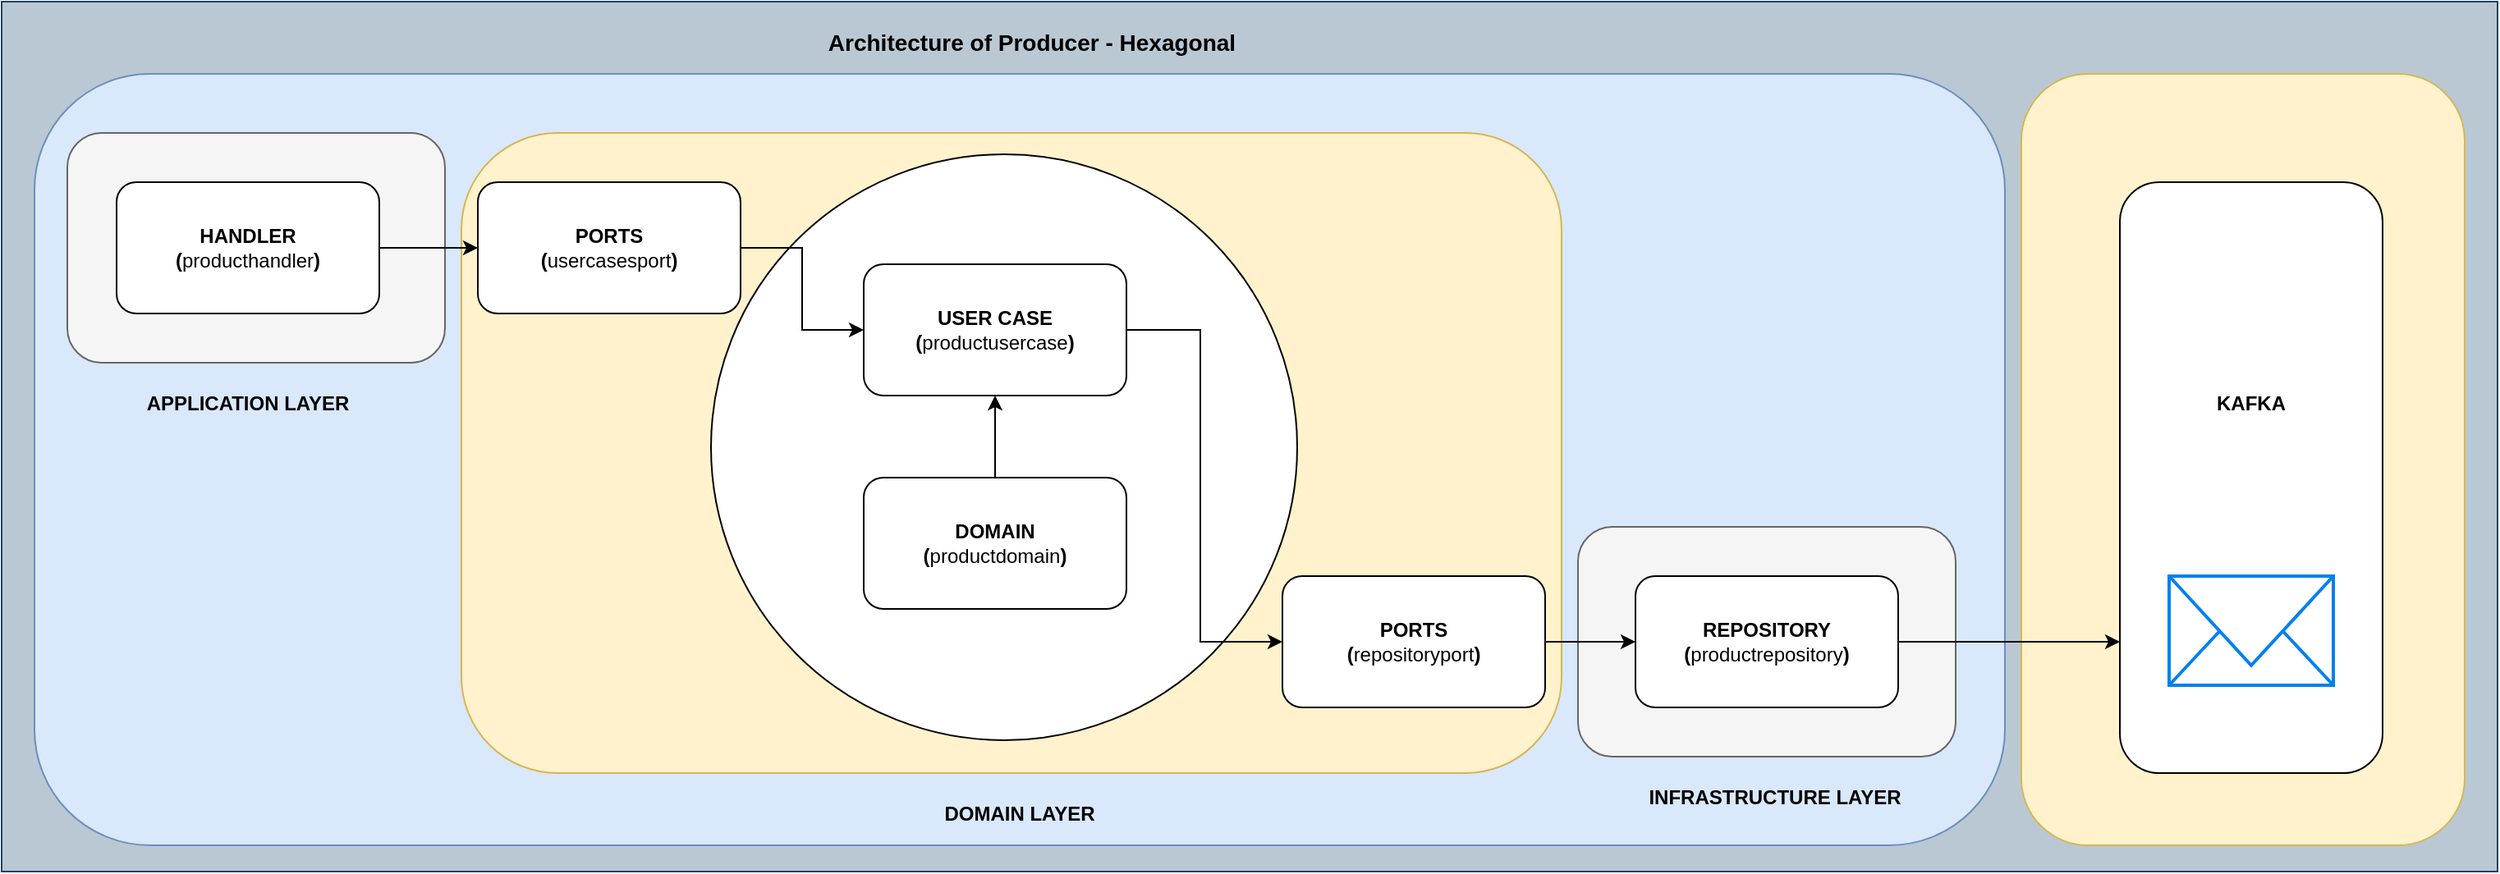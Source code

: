 <mxfile version="22.1.21" type="device">
  <diagram name="Page-1" id="w-lWyj8Ut34FLP-mD0ro">
    <mxGraphModel dx="2284" dy="759" grid="1" gridSize="10" guides="1" tooltips="1" connect="1" arrows="1" fold="1" page="1" pageScale="1" pageWidth="850" pageHeight="1100" math="0" shadow="0">
      <root>
        <mxCell id="0" />
        <mxCell id="1" parent="0" />
        <mxCell id="7ic5Q0N-fm72EmU3WI0P-2" value="" style="rounded=0;whiteSpace=wrap;html=1;fillColor=#bac8d3;strokeColor=#23445d;" vertex="1" parent="1">
          <mxGeometry x="-260" y="40" width="1520" height="530" as="geometry" />
        </mxCell>
        <mxCell id="7ic5Q0N-fm72EmU3WI0P-1" value="" style="rounded=1;whiteSpace=wrap;html=1;fillColor=#dae8fc;strokeColor=#6c8ebf;" vertex="1" parent="1">
          <mxGeometry x="-240" y="84" width="1200" height="470" as="geometry" />
        </mxCell>
        <mxCell id="7ic5Q0N-fm72EmU3WI0P-3" value="Architecture of Producer - Hexagonal" style="text;html=1;strokeColor=none;fillColor=none;align=center;verticalAlign=middle;whiteSpace=wrap;rounded=0;fontStyle=1;fontSize=14;" vertex="1" parent="1">
          <mxGeometry x="240" y="50" width="255" height="30" as="geometry" />
        </mxCell>
        <mxCell id="7ic5Q0N-fm72EmU3WI0P-5" value="" style="rounded=1;whiteSpace=wrap;html=1;fillColor=#f5f5f5;fontColor=#333333;strokeColor=#666666;" vertex="1" parent="1">
          <mxGeometry x="-220" y="120" width="230" height="140" as="geometry" />
        </mxCell>
        <mxCell id="7ic5Q0N-fm72EmU3WI0P-6" value="&lt;b&gt;HANDLER&lt;br&gt;(&lt;/b&gt;producthandler&lt;b style=&quot;background-color: initial;&quot;&gt;)&lt;/b&gt;" style="rounded=1;whiteSpace=wrap;html=1;" vertex="1" parent="1">
          <mxGeometry x="-190" y="150" width="160" height="80" as="geometry" />
        </mxCell>
        <mxCell id="7ic5Q0N-fm72EmU3WI0P-7" value="APPLICATION LAYER" style="text;html=1;strokeColor=none;fillColor=none;align=center;verticalAlign=middle;whiteSpace=wrap;rounded=0;fontStyle=1" vertex="1" parent="1">
          <mxGeometry x="-180" y="270" width="140" height="30" as="geometry" />
        </mxCell>
        <mxCell id="7ic5Q0N-fm72EmU3WI0P-9" value="" style="rounded=1;whiteSpace=wrap;html=1;fillColor=#f5f5f5;fontColor=#333333;strokeColor=#666666;" vertex="1" parent="1">
          <mxGeometry x="700" y="360" width="230" height="140" as="geometry" />
        </mxCell>
        <mxCell id="7ic5Q0N-fm72EmU3WI0P-10" value="INFRASTRUCTURE LAYER" style="text;html=1;strokeColor=none;fillColor=none;align=center;verticalAlign=middle;whiteSpace=wrap;rounded=0;fontStyle=1" vertex="1" parent="1">
          <mxGeometry x="730" y="510" width="180" height="30" as="geometry" />
        </mxCell>
        <mxCell id="7ic5Q0N-fm72EmU3WI0P-12" value="" style="rounded=1;whiteSpace=wrap;html=1;fillColor=#fff2cc;strokeColor=#d6b656;" vertex="1" parent="1">
          <mxGeometry x="970" y="84" width="270" height="470" as="geometry" />
        </mxCell>
        <mxCell id="7ic5Q0N-fm72EmU3WI0P-13" value="" style="rounded=1;whiteSpace=wrap;html=1;fillColor=#fff2cc;strokeColor=#d6b656;" vertex="1" parent="1">
          <mxGeometry x="20" y="120" width="670" height="390" as="geometry" />
        </mxCell>
        <mxCell id="7ic5Q0N-fm72EmU3WI0P-14" value="" style="ellipse;whiteSpace=wrap;html=1;aspect=fixed;" vertex="1" parent="1">
          <mxGeometry x="172" y="133" width="357" height="357" as="geometry" />
        </mxCell>
        <mxCell id="7ic5Q0N-fm72EmU3WI0P-31" value="" style="edgeStyle=orthogonalEdgeStyle;rounded=0;orthogonalLoop=1;jettySize=auto;html=1;" edge="1" parent="1" source="7ic5Q0N-fm72EmU3WI0P-16" target="7ic5Q0N-fm72EmU3WI0P-25">
          <mxGeometry relative="1" as="geometry" />
        </mxCell>
        <mxCell id="7ic5Q0N-fm72EmU3WI0P-16" value="&lt;b&gt;PORTS&lt;/b&gt;&lt;br&gt;&lt;b&gt;(&lt;/b&gt;usercasesport&lt;b&gt;)&lt;/b&gt;" style="rounded=1;whiteSpace=wrap;html=1;" vertex="1" parent="1">
          <mxGeometry x="30" y="150" width="160" height="80" as="geometry" />
        </mxCell>
        <mxCell id="7ic5Q0N-fm72EmU3WI0P-17" value="&lt;b&gt;PORTS&lt;/b&gt;&lt;br&gt;&lt;b&gt;(&lt;/b&gt;repositoryport&lt;b&gt;)&lt;/b&gt;" style="rounded=1;whiteSpace=wrap;html=1;" vertex="1" parent="1">
          <mxGeometry x="520" y="390" width="160" height="80" as="geometry" />
        </mxCell>
        <mxCell id="7ic5Q0N-fm72EmU3WI0P-18" value="&lt;b&gt;REPOSITORY&lt;/b&gt;&lt;br&gt;&lt;b&gt;(&lt;/b&gt;productrepository&lt;b style=&quot;background-color: initial;&quot;&gt;)&lt;/b&gt;" style="rounded=1;whiteSpace=wrap;html=1;" vertex="1" parent="1">
          <mxGeometry x="735" y="390" width="160" height="80" as="geometry" />
        </mxCell>
        <mxCell id="7ic5Q0N-fm72EmU3WI0P-19" value="" style="rounded=1;whiteSpace=wrap;html=1;" vertex="1" parent="1">
          <mxGeometry x="1030" y="150" width="160" height="360" as="geometry" />
        </mxCell>
        <mxCell id="7ic5Q0N-fm72EmU3WI0P-20" value="" style="html=1;verticalLabelPosition=bottom;align=center;labelBackgroundColor=#ffffff;verticalAlign=top;strokeWidth=2;strokeColor=#0080F0;shadow=0;dashed=0;shape=mxgraph.ios7.icons.mail;" vertex="1" parent="1">
          <mxGeometry x="1060" y="390" width="100" height="66.5" as="geometry" />
        </mxCell>
        <mxCell id="7ic5Q0N-fm72EmU3WI0P-21" value="KAFKA" style="text;html=1;strokeColor=none;fillColor=none;align=center;verticalAlign=middle;whiteSpace=wrap;rounded=0;fontStyle=1" vertex="1" parent="1">
          <mxGeometry x="1080" y="270" width="60" height="30" as="geometry" />
        </mxCell>
        <mxCell id="7ic5Q0N-fm72EmU3WI0P-22" value="" style="endArrow=classic;html=1;rounded=0;exitX=1;exitY=0.5;exitDx=0;exitDy=0;" edge="1" parent="1" source="7ic5Q0N-fm72EmU3WI0P-18">
          <mxGeometry width="50" height="50" relative="1" as="geometry">
            <mxPoint x="980" y="480" as="sourcePoint" />
            <mxPoint x="1030" y="430" as="targetPoint" />
          </mxGeometry>
        </mxCell>
        <mxCell id="7ic5Q0N-fm72EmU3WI0P-23" value="" style="endArrow=classic;html=1;rounded=0;entryX=0;entryY=0.5;entryDx=0;entryDy=0;exitX=1;exitY=0.5;exitDx=0;exitDy=0;" edge="1" parent="1" source="7ic5Q0N-fm72EmU3WI0P-17" target="7ic5Q0N-fm72EmU3WI0P-18">
          <mxGeometry width="50" height="50" relative="1" as="geometry">
            <mxPoint x="490" y="410" as="sourcePoint" />
            <mxPoint x="540" y="360" as="targetPoint" />
          </mxGeometry>
        </mxCell>
        <mxCell id="7ic5Q0N-fm72EmU3WI0P-24" value="DOMAIN LAYER" style="text;html=1;strokeColor=none;fillColor=none;align=center;verticalAlign=middle;whiteSpace=wrap;rounded=0;fontStyle=1" vertex="1" parent="1">
          <mxGeometry x="290" y="520" width="140" height="30" as="geometry" />
        </mxCell>
        <mxCell id="7ic5Q0N-fm72EmU3WI0P-25" value="&lt;b&gt;USER CASE&lt;br&gt;(&lt;/b&gt;productusercase&lt;b style=&quot;background-color: initial;&quot;&gt;)&lt;/b&gt;" style="rounded=1;whiteSpace=wrap;html=1;" vertex="1" parent="1">
          <mxGeometry x="265" y="200" width="160" height="80" as="geometry" />
        </mxCell>
        <mxCell id="7ic5Q0N-fm72EmU3WI0P-32" value="" style="edgeStyle=orthogonalEdgeStyle;rounded=0;orthogonalLoop=1;jettySize=auto;html=1;" edge="1" parent="1" source="7ic5Q0N-fm72EmU3WI0P-26" target="7ic5Q0N-fm72EmU3WI0P-25">
          <mxGeometry relative="1" as="geometry" />
        </mxCell>
        <mxCell id="7ic5Q0N-fm72EmU3WI0P-26" value="&lt;b&gt;DOMAIN&lt;br&gt;(&lt;/b&gt;productdomain&lt;b style=&quot;background-color: initial;&quot;&gt;)&lt;/b&gt;" style="rounded=1;whiteSpace=wrap;html=1;" vertex="1" parent="1">
          <mxGeometry x="265" y="330" width="160" height="80" as="geometry" />
        </mxCell>
        <mxCell id="7ic5Q0N-fm72EmU3WI0P-27" value="" style="endArrow=classic;html=1;rounded=0;entryX=0;entryY=0.5;entryDx=0;entryDy=0;exitX=1;exitY=0.5;exitDx=0;exitDy=0;" edge="1" parent="1" source="7ic5Q0N-fm72EmU3WI0P-25" target="7ic5Q0N-fm72EmU3WI0P-17">
          <mxGeometry width="50" height="50" relative="1" as="geometry">
            <mxPoint x="490" y="420" as="sourcePoint" />
            <mxPoint x="540" y="370" as="targetPoint" />
            <Array as="points">
              <mxPoint x="470" y="240" />
              <mxPoint x="470" y="430" />
            </Array>
          </mxGeometry>
        </mxCell>
        <mxCell id="7ic5Q0N-fm72EmU3WI0P-28" style="edgeStyle=orthogonalEdgeStyle;rounded=0;orthogonalLoop=1;jettySize=auto;html=1;exitX=1;exitY=0.5;exitDx=0;exitDy=0;" edge="1" parent="1" source="7ic5Q0N-fm72EmU3WI0P-6" target="7ic5Q0N-fm72EmU3WI0P-16">
          <mxGeometry relative="1" as="geometry" />
        </mxCell>
      </root>
    </mxGraphModel>
  </diagram>
</mxfile>
